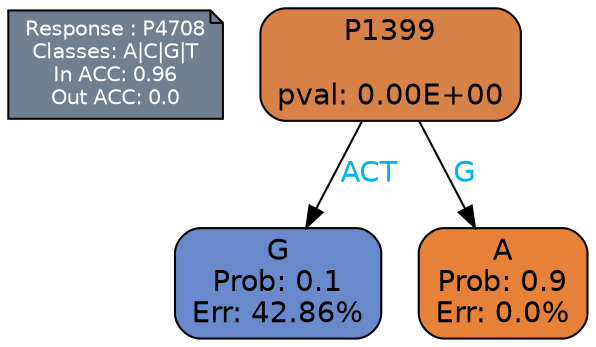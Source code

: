 digraph Tree {
node [shape=box, style="filled, rounded", color="black", fontname=helvetica] ;
graph [ranksep=equally, splines=polylines, bgcolor=transparent, dpi=600] ;
edge [fontname=helvetica] ;
LEGEND [label="Response : P4708
Classes: A|C|G|T
In ACC: 0.96
Out ACC: 0.0
",shape=note,align=left,style=filled,fillcolor="slategray",fontcolor="white",fontsize=10];1 [label="P1399

pval: 0.00E+00", fillcolor="#d88147"] ;
2 [label="G
Prob: 0.1
Err: 42.86%", fillcolor="#688acc"] ;
3 [label="A
Prob: 0.9
Err: 0.0%", fillcolor="#e58139"] ;
1 -> 2 [label="ACT",fontcolor=deepskyblue2] ;
1 -> 3 [label="G",fontcolor=deepskyblue2] ;
{rank = same; 2;3;}{rank = same; LEGEND;1;}}